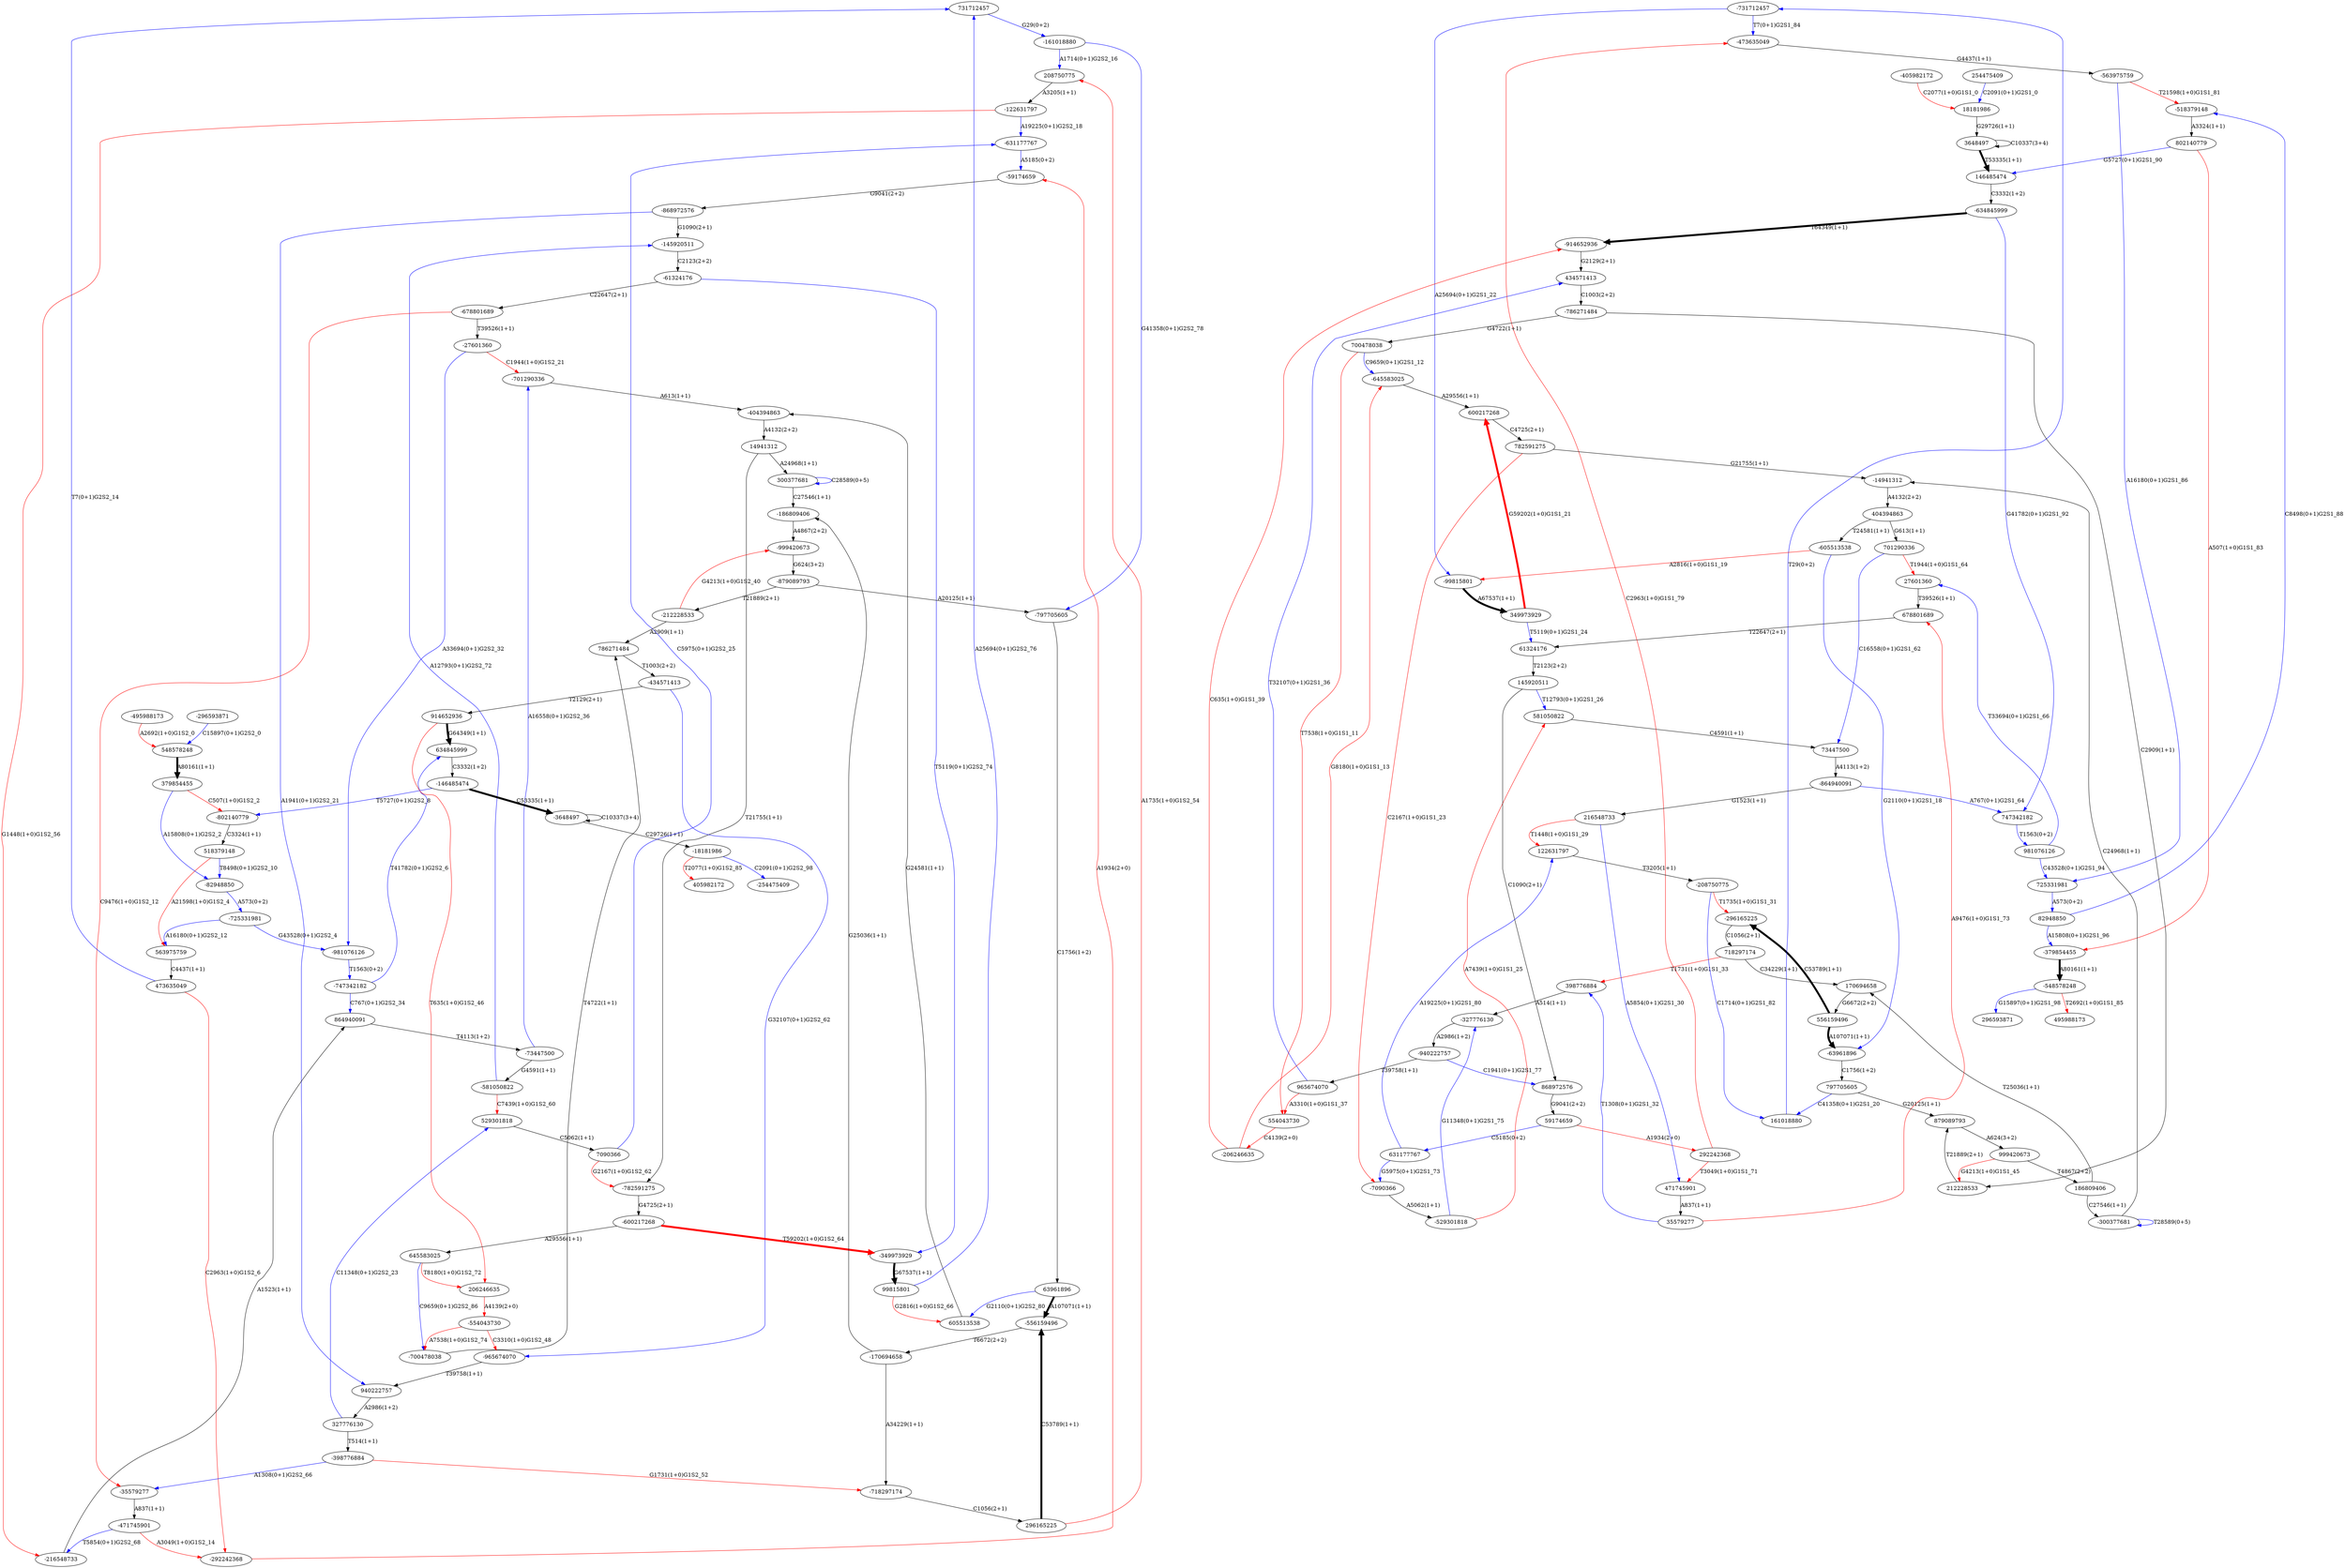 digraph {
nodesep = 0.5;
731712457 [style=filled fillcolor="white"]
-731712457 [style=filled fillcolor="white"]
-747342182 [style=filled fillcolor="white"]
3648497 [style=filled fillcolor="white"]
-63961896 [style=filled fillcolor="white"]
63961896 [style=filled fillcolor="white"]
-296165225 [style=filled fillcolor="white"]
-122631797 [style=filled fillcolor="white"]
678801689 [style=filled fillcolor="white"]
-700478038 [style=filled fillcolor="white"]
700478038 [style=filled fillcolor="white"]
-581050822 [style=filled fillcolor="white"]
581050822 [style=filled fillcolor="white"]
-404394863 [style=filled fillcolor="white"]
404394863 [style=filled fillcolor="white"]
-27601360 [style=filled fillcolor="white"]
27601360 [style=filled fillcolor="white"]
-14941312 [style=filled fillcolor="white"]
14941312 [style=filled fillcolor="white"]
-701290336 [style=filled fillcolor="white"]
701290336 [style=filled fillcolor="white"]
802140779 [style=filled fillcolor="white"]
518379148 [style=filled fillcolor="white"]
82948850 [style=filled fillcolor="white"]
300377681 [style=filled fillcolor="white"]
-718297174 [style=filled fillcolor="white"]
-145920511 [style=filled fillcolor="white"]
-61324176 [style=filled fillcolor="white"]
965674070 [style=filled fillcolor="white"]
59174659 [style=filled fillcolor="white"]
563975759 [style=filled fillcolor="white"]
556159496 [style=filled fillcolor="white"]
-254475409 [style=filled fillcolor="white"]
-678801689 [style=filled fillcolor="white"]
-802140779 [style=filled fillcolor="white"]
73447500 [style=filled fillcolor="white"]
161018880 [style=filled fillcolor="white"]
208750775 [style=filled fillcolor="white"]
61324176 [style=filled fillcolor="white"]
-797705605 [style=filled fillcolor="white"]
634845999 [style=filled fillcolor="white"]
868972576 [style=filled fillcolor="white"]
434571413 [style=filled fillcolor="white"]
940222757 [style=filled fillcolor="white"]
-292242368 [style=filled fillcolor="white"]
292242368 [style=filled fillcolor="white"]
-786271484 [style=filled fillcolor="white"]
786271484 [style=filled fillcolor="white"]
529301818 [style=filled fillcolor="white"]
473635049 [style=filled fillcolor="white"]
-868972576 [style=filled fillcolor="white"]
170694658 [style=filled fillcolor="white"]
999420673 [style=filled fillcolor="white"]
-529301818 [style=filled fillcolor="white"]
-3648497 [style=filled fillcolor="white"]
-296593871 [style=filled fillcolor="white"]
645583025 [style=filled fillcolor="white"]
914652936 [style=filled fillcolor="white"]
-206246635 [style=filled fillcolor="white"]
405982172 [style=filled fillcolor="white"]
-434571413 [style=filled fillcolor="white"]
-73447500 [style=filled fillcolor="white"]
-600217268 [style=filled fillcolor="white"]
-186809406 [style=filled fillcolor="white"]
349973929 [style=filled fillcolor="white"]
186809406 [style=filled fillcolor="white"]
879089793 [style=filled fillcolor="white"]
-300377681 [style=filled fillcolor="white"]
718297174 [style=filled fillcolor="white"]
-634845999 [style=filled fillcolor="white"]
206246635 [style=filled fillcolor="white"]
-645583025 [style=filled fillcolor="white"]
-999420673 [style=filled fillcolor="white"]
-782591275 [style=filled fillcolor="white"]
-208750775 [style=filled fillcolor="white"]
-981076126 [style=filled fillcolor="white"]
-405982172 [style=filled fillcolor="white"]
-965674070 [style=filled fillcolor="white"]
-914652936 [style=filled fillcolor="white"]
605513538 [style=filled fillcolor="white"]
145920511 [style=filled fillcolor="white"]
-398776884 [style=filled fillcolor="white"]
296165225 [style=filled fillcolor="white"]
-473635049 [style=filled fillcolor="white"]
-349973929 [style=filled fillcolor="white"]
122631797 [style=filled fillcolor="white"]
398776884 [style=filled fillcolor="white"]
-495988173 [style=filled fillcolor="white"]
-879089793 [style=filled fillcolor="white"]
296593871 [style=filled fillcolor="white"]
554043730 [style=filled fillcolor="white"]
-605513538 [style=filled fillcolor="white"]
-59174659 [style=filled fillcolor="white"]
-518379148 [style=filled fillcolor="white"]
-99815801 [style=filled fillcolor="white"]
-170694658 [style=filled fillcolor="white"]
631177767 [style=filled fillcolor="white"]
254475409 [style=filled fillcolor="white"]
-35579277 [style=filled fillcolor="white"]
7090366 [style=filled fillcolor="white"]
-471745901 [style=filled fillcolor="white"]
-161018880 [style=filled fillcolor="white"]
379854455 [style=filled fillcolor="white"]
-7090366 [style=filled fillcolor="white"]
-556159496 [style=filled fillcolor="white"]
212228533 [style=filled fillcolor="white"]
-212228533 [style=filled fillcolor="white"]
981076126 [style=filled fillcolor="white"]
600217268 [style=filled fillcolor="white"]
35579277 [style=filled fillcolor="white"]
548578248 [style=filled fillcolor="white"]
-631177767 [style=filled fillcolor="white"]
-548578248 [style=filled fillcolor="white"]
146485474 [style=filled fillcolor="white"]
797705605 [style=filled fillcolor="white"]
-146485474 [style=filled fillcolor="white"]
99815801 [style=filled fillcolor="white"]
864940091 [style=filled fillcolor="white"]
-864940091 [style=filled fillcolor="white"]
-82948850 [style=filled fillcolor="white"]
782591275 [style=filled fillcolor="white"]
725331981 [style=filled fillcolor="white"]
-379854455 [style=filled fillcolor="white"]
-18181986 [style=filled fillcolor="white"]
-725331981 [style=filled fillcolor="white"]
471745901 [style=filled fillcolor="white"]
-554043730 [style=filled fillcolor="white"]
327776130 [style=filled fillcolor="white"]
-327776130 [style=filled fillcolor="white"]
-216548733 [style=filled fillcolor="white"]
-563975759 [style=filled fillcolor="white"]
495988173 [style=filled fillcolor="white"]
18181986 [style=filled fillcolor="white"]
747342182 [style=filled fillcolor="white"]
-940222757 [style=filled fillcolor="white"]
216548733 [style=filled fillcolor="white"]
"731712457" -> "-161018880" [label="G29(0+2)", color="blue", penwidth=1]
"-731712457" -> "-473635049" [label="T7(0+1)G2S1_84", color="blue", penwidth=1]
"-731712457" -> "-99815801" [label="A25694(0+1)G2S1_22", color="blue", penwidth=1]
"-747342182" -> "864940091" [label="C767(0+1)G2S2_34", color="blue", penwidth=1]
"-747342182" -> "634845999" [label="T41782(0+1)G2S2_6", color="blue", penwidth=1]
"3648497" -> "3648497" [label="C10337(3+4)", color="black", penwidth=1]
"3648497" -> "146485474" [label="T53335(1+1)", color="black", penwidth=5]
"-63961896" -> "797705605" [label="C1756(1+2)", color="black", penwidth=1]
"63961896" -> "-556159496" [label="A107071(1+1)", color="black", penwidth=5]
"63961896" -> "605513538" [label="G2110(0+1)G2S2_80", color="blue", penwidth=1]
"-296165225" -> "718297174" [label="C1056(2+1)", color="black", penwidth=1]
"-122631797" -> "-631177767" [label="A19225(0+1)G2S2_18", color="blue", penwidth=1]
"-122631797" -> "-216548733" [label="G1448(1+0)G1S2_56", color="red", penwidth=1]
"678801689" -> "61324176" [label="T22647(2+1)", color="black", penwidth=1]
"-700478038" -> "786271484" [label="T4722(1+1)", color="black", penwidth=1]
"700478038" -> "554043730" [label="T7538(1+0)G1S1_11", color="red", penwidth=1]
"700478038" -> "-645583025" [label="C9659(0+1)G2S1_12", color="blue", penwidth=1]
"-581050822" -> "529301818" [label="C7439(1+0)G1S2_60", color="red", penwidth=1]
"-581050822" -> "-145920511" [label="A12793(0+1)G2S2_72", color="blue", penwidth=1]
"581050822" -> "73447500" [label="C4591(1+1)", color="black", penwidth=1]
"-404394863" -> "14941312" [label="A4132(2+2)", color="black", penwidth=1]
"404394863" -> "701290336" [label="G613(1+1)", color="black", penwidth=1]
"404394863" -> "-605513538" [label="T24581(1+1)", color="black", penwidth=1]
"-27601360" -> "-981076126" [label="A33694(0+1)G2S2_32", color="blue", penwidth=1]
"-27601360" -> "-701290336" [label="C1944(1+0)G1S2_21", color="red", penwidth=1]
"27601360" -> "678801689" [label="T39526(1+1)", color="black", penwidth=1]
"-14941312" -> "404394863" [label="A4132(2+2)", color="black", penwidth=1]
"14941312" -> "300377681" [label="A24968(1+1)", color="black", penwidth=1]
"14941312" -> "-782591275" [label="T21755(1+1)", color="black", penwidth=1]
"-701290336" -> "-404394863" [label="A613(1+1)", color="black", penwidth=1]
"701290336" -> "73447500" [label="C16558(0+1)G2S1_62", color="blue", penwidth=1]
"701290336" -> "27601360" [label="T1944(1+0)G1S1_64", color="red", penwidth=1]
"802140779" -> "-379854455" [label="A507(1+0)G1S1_83", color="red", penwidth=1]
"802140779" -> "146485474" [label="G5727(0+1)G2S1_90", color="blue", penwidth=1]
"518379148" -> "563975759" [label="A21598(1+0)G1S2_4", color="red", penwidth=1]
"518379148" -> "-82948850" [label="T8498(0+1)G2S2_10", color="blue", penwidth=1]
"82948850" -> "-518379148" [label="C8498(0+1)G2S1_88", color="blue", penwidth=1]
"82948850" -> "-379854455" [label="A15808(0+1)G2S1_96", color="blue", penwidth=1]
"300377681" -> "-186809406" [label="C27546(1+1)", color="black", penwidth=1]
"300377681" -> "300377681" [label="C28589(0+5)", color="blue", penwidth=1]
"-718297174" -> "296165225" [label="C1056(2+1)", color="black", penwidth=1]
"-145920511" -> "-61324176" [label="C2123(2+2)", color="black", penwidth=1]
"-61324176" -> "-678801689" [label="C22647(2+1)", color="black", penwidth=1]
"-61324176" -> "-349973929" [label="T5119(0+1)G2S2_74", color="blue", penwidth=1]
"965674070" -> "434571413" [label="T32107(0+1)G2S1_36", color="blue", penwidth=1]
"965674070" -> "554043730" [label="A3310(1+0)G1S1_37", color="red", penwidth=1]
"59174659" -> "292242368" [label="A1934(2+0)", color="red", penwidth=1]
"59174659" -> "631177767" [label="C5185(0+2)", color="blue", penwidth=1]
"563975759" -> "473635049" [label="C4437(1+1)", color="black", penwidth=1]
"556159496" -> "-296165225" [label="C53789(1+1)", color="black", penwidth=5]
"556159496" -> "-63961896" [label="A107071(1+1)", color="black", penwidth=5]
"-678801689" -> "-27601360" [label="T39526(1+1)", color="black", penwidth=1]
"-678801689" -> "-35579277" [label="C9476(1+0)G1S2_12", color="red", penwidth=1]
"-802140779" -> "518379148" [label="C3324(1+1)", color="black", penwidth=1]
"73447500" -> "-864940091" [label="A4113(1+2)", color="black", penwidth=1]
"161018880" -> "-731712457" [label="T29(0+2)", color="blue", penwidth=1]
"208750775" -> "-122631797" [label="A3205(1+1)", color="black", penwidth=1]
"61324176" -> "145920511" [label="T2123(2+2)", color="black", penwidth=1]
"-797705605" -> "63961896" [label="C1756(1+2)", color="black", penwidth=1]
"634845999" -> "-146485474" [label="C3332(1+2)", color="black", penwidth=1]
"868972576" -> "59174659" [label="G9041(2+2)", color="black", penwidth=1]
"434571413" -> "-786271484" [label="C1003(2+2)", color="black", penwidth=1]
"940222757" -> "327776130" [label="A2986(1+2)", color="black", penwidth=1]
"-292242368" -> "-59174659" [label="A1934(2+0)", color="red", penwidth=1]
"292242368" -> "-473635049" [label="C2963(1+0)G1S1_79", color="red", penwidth=1]
"292242368" -> "471745901" [label="T3049(1+0)G1S1_71", color="red", penwidth=1]
"-786271484" -> "212228533" [label="C2909(1+1)", color="black", penwidth=1]
"-786271484" -> "700478038" [label="G4722(1+1)", color="black", penwidth=1]
"786271484" -> "-434571413" [label="T1003(2+2)", color="black", penwidth=1]
"529301818" -> "7090366" [label="C5062(1+1)", color="black", penwidth=1]
"473635049" -> "-292242368" [label="C2963(1+0)G1S2_6", color="red", penwidth=1]
"473635049" -> "731712457" [label="T7(0+1)G2S2_14", color="blue", penwidth=1]
"-868972576" -> "-145920511" [label="G1090(2+1)", color="black", penwidth=1]
"-868972576" -> "940222757" [label="A1941(0+1)G2S2_21", color="blue", penwidth=1]
"170694658" -> "556159496" [label="G6672(2+2)", color="black", penwidth=1]
"999420673" -> "186809406" [label="T4867(2+2)", color="black", penwidth=1]
"999420673" -> "212228533" [label="G4213(1+0)G1S1_45", color="red", penwidth=1]
"-529301818" -> "581050822" [label="A7439(1+0)G1S1_25", color="red", penwidth=1]
"-529301818" -> "-327776130" [label="G11348(0+1)G2S1_75", color="blue", penwidth=1]
"-3648497" -> "-18181986" [label="C29726(1+1)", color="black", penwidth=1]
"-3648497" -> "-3648497" [label="C10337(3+4)", color="black", penwidth=1]
"-296593871" -> "548578248" [label="C15897(0+1)G2S2_0", color="blue", penwidth=1]
"645583025" -> "206246635" [label="T8180(1+0)G1S2_72", color="red", penwidth=1]
"645583025" -> "-700478038" [label="C9659(0+1)G2S2_86", color="blue", penwidth=1]
"914652936" -> "634845999" [label="G64349(1+1)", color="black", penwidth=5]
"914652936" -> "206246635" [label="T635(1+0)G1S2_46", color="red", penwidth=1]
"-206246635" -> "-645583025" [label="G8180(1+0)G1S1_13", color="red", penwidth=1]
"-206246635" -> "-914652936" [label="C635(1+0)G1S1_39", color="red", penwidth=1]
"-434571413" -> "-965674070" [label="G32107(0+1)G2S2_62", color="blue", penwidth=1]
"-434571413" -> "914652936" [label="T2129(2+1)", color="black", penwidth=1]
"-73447500" -> "-701290336" [label="A16558(0+1)G2S2_36", color="blue", penwidth=1]
"-73447500" -> "-581050822" [label="G4591(1+1)", color="black", penwidth=1]
"-600217268" -> "645583025" [label="A29556(1+1)", color="black", penwidth=1]
"-600217268" -> "-349973929" [label="T59202(1+0)G1S2_64", color="red", penwidth=5]
"-186809406" -> "-999420673" [label="A4867(2+2)", color="black", penwidth=1]
"349973929" -> "600217268" [label="G59202(1+0)G1S1_21", color="red", penwidth=5]
"349973929" -> "61324176" [label="T5119(0+1)G2S1_24", color="blue", penwidth=1]
"186809406" -> "-300377681" [label="C27546(1+1)", color="black", penwidth=1]
"186809406" -> "170694658" [label="T25036(1+1)", color="black", penwidth=1]
"879089793" -> "999420673" [label="A624(3+2)", color="black", penwidth=1]
"-300377681" -> "-300377681" [label="T28589(0+5)", color="blue", penwidth=1]
"-300377681" -> "-14941312" [label="C24968(1+1)", color="black", penwidth=1]
"718297174" -> "170694658" [label="C34229(1+1)", color="black", penwidth=1]
"718297174" -> "398776884" [label="T1731(1+0)G1S1_33", color="red", penwidth=1]
"-634845999" -> "-914652936" [label="T64349(1+1)", color="black", penwidth=5]
"-634845999" -> "747342182" [label="G41782(0+1)G2S1_92", color="blue", penwidth=1]
"206246635" -> "-554043730" [label="A4139(2+0)", color="red", penwidth=1]
"-645583025" -> "600217268" [label="A29556(1+1)", color="black", penwidth=1]
"-999420673" -> "-879089793" [label="G624(3+2)", color="black", penwidth=1]
"-782591275" -> "-600217268" [label="G4725(2+1)", color="black", penwidth=1]
"-208750775" -> "-296165225" [label="T1735(1+0)G1S1_31", color="red", penwidth=1]
"-208750775" -> "161018880" [label="C1714(0+1)G2S1_82", color="blue", penwidth=1]
"-981076126" -> "-747342182" [label="T1563(0+2)", color="blue", penwidth=1]
"-405982172" -> "18181986" [label="C2077(1+0)G1S1_0", color="red", penwidth=1]
"-965674070" -> "940222757" [label="T39758(1+1)", color="black", penwidth=1]
"-914652936" -> "434571413" [label="G2129(2+1)", color="black", penwidth=1]
"605513538" -> "-404394863" [label="G24581(1+1)", color="black", penwidth=1]
"145920511" -> "868972576" [label="C1090(2+1)", color="black", penwidth=1]
"145920511" -> "581050822" [label="T12793(0+1)G2S1_26", color="blue", penwidth=1]
"-398776884" -> "-718297174" [label="G1731(1+0)G1S2_52", color="red", penwidth=1]
"-398776884" -> "-35579277" [label="A1308(0+1)G2S2_66", color="blue", penwidth=1]
"296165225" -> "-556159496" [label="C53789(1+1)", color="black", penwidth=5]
"296165225" -> "208750775" [label="A1735(1+0)G1S2_54", color="red", penwidth=1]
"-473635049" -> "-563975759" [label="G4437(1+1)", color="black", penwidth=1]
"-349973929" -> "99815801" [label="G67537(1+1)", color="black", penwidth=5]
"122631797" -> "-208750775" [label="T3205(1+1)", color="black", penwidth=1]
"398776884" -> "-327776130" [label="A514(1+1)", color="black", penwidth=1]
"-495988173" -> "548578248" [label="A2692(1+0)G1S2_0", color="red", penwidth=1]
"-879089793" -> "-797705605" [label="A20125(1+1)", color="black", penwidth=1]
"-879089793" -> "-212228533" [label="T21889(2+1)", color="black", penwidth=1]
"554043730" -> "-206246635" [label="C4139(2+0)", color="red", penwidth=1]
"-605513538" -> "-63961896" [label="G2110(0+1)G2S1_18", color="blue", penwidth=1]
"-605513538" -> "-99815801" [label="A2816(1+0)G1S1_19", color="red", penwidth=1]
"-59174659" -> "-868972576" [label="G9041(2+2)", color="black", penwidth=1]
"-518379148" -> "802140779" [label="A3324(1+1)", color="black", penwidth=1]
"-99815801" -> "349973929" [label="A67537(1+1)", color="black", penwidth=5]
"-170694658" -> "-186809406" [label="G25036(1+1)", color="black", penwidth=1]
"-170694658" -> "-718297174" [label="A34229(1+1)", color="black", penwidth=1]
"631177767" -> "122631797" [label="A19225(0+1)G2S1_80", color="blue", penwidth=1]
"631177767" -> "-7090366" [label="G5975(0+1)G2S1_73", color="blue", penwidth=1]
"254475409" -> "18181986" [label="C2091(0+1)G2S1_0", color="blue", penwidth=1]
"-35579277" -> "-471745901" [label="A837(1+1)", color="black", penwidth=1]
"7090366" -> "-782591275" [label="G2167(1+0)G1S2_62", color="red", penwidth=1]
"7090366" -> "-631177767" [label="C5975(0+1)G2S2_25", color="blue", penwidth=1]
"-471745901" -> "-292242368" [label="A3049(1+0)G1S2_14", color="red", penwidth=1]
"-471745901" -> "-216548733" [label="T5854(0+1)G2S2_68", color="blue", penwidth=1]
"-161018880" -> "208750775" [label="A1714(0+1)G2S2_16", color="blue", penwidth=1]
"-161018880" -> "-797705605" [label="G41358(0+1)G2S2_78", color="blue", penwidth=1]
"379854455" -> "-802140779" [label="C507(1+0)G1S2_2", color="red", penwidth=1]
"379854455" -> "-82948850" [label="A15808(0+1)G2S2_2", color="blue", penwidth=1]
"-7090366" -> "-529301818" [label="A5062(1+1)", color="black", penwidth=1]
"-556159496" -> "-170694658" [label="T6672(2+2)", color="black", penwidth=1]
"212228533" -> "879089793" [label="T21889(2+1)", color="black", penwidth=1]
"-212228533" -> "786271484" [label="A2909(1+1)", color="black", penwidth=1]
"-212228533" -> "-999420673" [label="G4213(1+0)G1S2_40", color="red", penwidth=1]
"981076126" -> "27601360" [label="T33694(0+1)G2S1_66", color="blue", penwidth=1]
"981076126" -> "725331981" [label="C43528(0+1)G2S1_94", color="blue", penwidth=1]
"600217268" -> "782591275" [label="C4725(2+1)", color="black", penwidth=1]
"35579277" -> "398776884" [label="T1308(0+1)G2S1_32", color="blue", penwidth=1]
"35579277" -> "678801689" [label="A9476(1+0)G1S1_73", color="red", penwidth=1]
"548578248" -> "379854455" [label="A80161(1+1)", color="black", penwidth=5]
"-631177767" -> "-59174659" [label="A5185(0+2)", color="blue", penwidth=1]
"-548578248" -> "495988173" [label="T2692(1+0)G1S1_85", color="red", penwidth=1]
"-548578248" -> "296593871" [label="G15897(0+1)G2S1_98", color="blue", penwidth=1]
"146485474" -> "-634845999" [label="C3332(1+2)", color="black", penwidth=1]
"797705605" -> "879089793" [label="G20125(1+1)", color="black", penwidth=1]
"797705605" -> "161018880" [label="C41358(0+1)G2S1_20", color="blue", penwidth=1]
"-146485474" -> "-3648497" [label="C53335(1+1)", color="black", penwidth=5]
"-146485474" -> "-802140779" [label="T5727(0+1)G2S2_8", color="blue", penwidth=1]
"99815801" -> "731712457" [label="A25694(0+1)G2S2_76", color="blue", penwidth=1]
"99815801" -> "605513538" [label="G2816(1+0)G1S2_66", color="red", penwidth=1]
"864940091" -> "-73447500" [label="T4113(1+2)", color="black", penwidth=1]
"-864940091" -> "747342182" [label="A767(0+1)G2S1_64", color="blue", penwidth=1]
"-864940091" -> "216548733" [label="G1523(1+1)", color="black", penwidth=1]
"-82948850" -> "-725331981" [label="A573(0+2)", color="blue", penwidth=1]
"782591275" -> "-14941312" [label="G21755(1+1)", color="black", penwidth=1]
"782591275" -> "-7090366" [label="C2167(1+0)G1S1_23", color="red", penwidth=1]
"725331981" -> "82948850" [label="A573(0+2)", color="blue", penwidth=1]
"-379854455" -> "-548578248" [label="A80161(1+1)", color="black", penwidth=5]
"-18181986" -> "405982172" [label="T2077(1+0)G1S2_85", color="red", penwidth=1]
"-18181986" -> "-254475409" [label="C2091(0+1)G2S2_98", color="blue", penwidth=1]
"-725331981" -> "-981076126" [label="G43528(0+1)G2S2_4", color="blue", penwidth=1]
"-725331981" -> "563975759" [label="A16180(0+1)G2S2_12", color="blue", penwidth=1]
"471745901" -> "35579277" [label="A837(1+1)", color="black", penwidth=1]
"-554043730" -> "-965674070" [label="C3310(1+0)G1S2_48", color="red", penwidth=1]
"-554043730" -> "-700478038" [label="A7538(1+0)G1S2_74", color="red", penwidth=1]
"327776130" -> "-398776884" [label="T514(1+1)", color="black", penwidth=1]
"327776130" -> "529301818" [label="C11348(0+1)G2S2_23", color="blue", penwidth=1]
"-327776130" -> "-940222757" [label="A2986(1+2)", color="black", penwidth=1]
"-216548733" -> "864940091" [label="A1523(1+1)", color="black", penwidth=1]
"-563975759" -> "-518379148" [label="T21598(1+0)G1S1_81", color="red", penwidth=1]
"-563975759" -> "725331981" [label="A16180(0+1)G2S1_86", color="blue", penwidth=1]
"18181986" -> "3648497" [label="G29726(1+1)", color="black", penwidth=1]
"747342182" -> "981076126" [label="T1563(0+2)", color="blue", penwidth=1]
"-940222757" -> "965674070" [label="T39758(1+1)", color="black", penwidth=1]
"-940222757" -> "868972576" [label="C1941(0+1)G2S1_77", color="blue", penwidth=1]
"216548733" -> "122631797" [label="T1448(1+0)G1S1_29", color="red", penwidth=1]
"216548733" -> "471745901" [label="A5854(0+1)G2S1_30", color="blue", penwidth=1]
}
